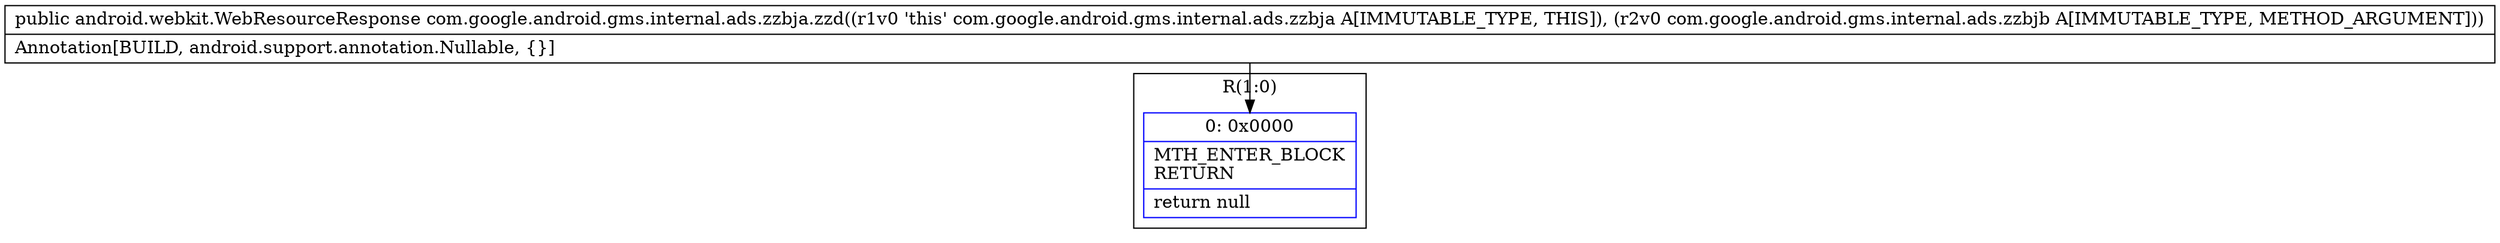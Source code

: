 digraph "CFG forcom.google.android.gms.internal.ads.zzbja.zzd(Lcom\/google\/android\/gms\/internal\/ads\/zzbjb;)Landroid\/webkit\/WebResourceResponse;" {
subgraph cluster_Region_79165256 {
label = "R(1:0)";
node [shape=record,color=blue];
Node_0 [shape=record,label="{0\:\ 0x0000|MTH_ENTER_BLOCK\lRETURN\l|return null\l}"];
}
MethodNode[shape=record,label="{public android.webkit.WebResourceResponse com.google.android.gms.internal.ads.zzbja.zzd((r1v0 'this' com.google.android.gms.internal.ads.zzbja A[IMMUTABLE_TYPE, THIS]), (r2v0 com.google.android.gms.internal.ads.zzbjb A[IMMUTABLE_TYPE, METHOD_ARGUMENT]))  | Annotation[BUILD, android.support.annotation.Nullable, \{\}]\l}"];
MethodNode -> Node_0;
}


